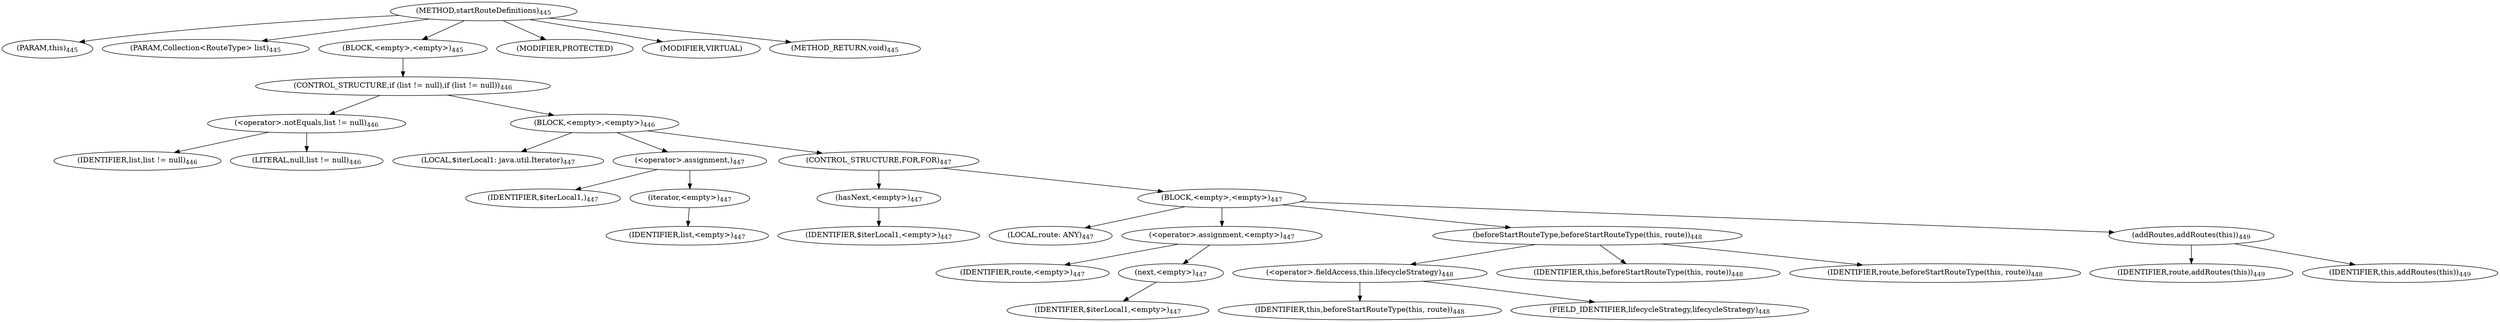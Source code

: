 digraph "startRouteDefinitions" {  
"1190" [label = <(METHOD,startRouteDefinitions)<SUB>445</SUB>> ]
"83" [label = <(PARAM,this)<SUB>445</SUB>> ]
"1191" [label = <(PARAM,Collection&lt;RouteType&gt; list)<SUB>445</SUB>> ]
"1192" [label = <(BLOCK,&lt;empty&gt;,&lt;empty&gt;)<SUB>445</SUB>> ]
"1193" [label = <(CONTROL_STRUCTURE,if (list != null),if (list != null))<SUB>446</SUB>> ]
"1194" [label = <(&lt;operator&gt;.notEquals,list != null)<SUB>446</SUB>> ]
"1195" [label = <(IDENTIFIER,list,list != null)<SUB>446</SUB>> ]
"1196" [label = <(LITERAL,null,list != null)<SUB>446</SUB>> ]
"1197" [label = <(BLOCK,&lt;empty&gt;,&lt;empty&gt;)<SUB>446</SUB>> ]
"1198" [label = <(LOCAL,$iterLocal1: java.util.Iterator)<SUB>447</SUB>> ]
"1199" [label = <(&lt;operator&gt;.assignment,)<SUB>447</SUB>> ]
"1200" [label = <(IDENTIFIER,$iterLocal1,)<SUB>447</SUB>> ]
"1201" [label = <(iterator,&lt;empty&gt;)<SUB>447</SUB>> ]
"1202" [label = <(IDENTIFIER,list,&lt;empty&gt;)<SUB>447</SUB>> ]
"1203" [label = <(CONTROL_STRUCTURE,FOR,FOR)<SUB>447</SUB>> ]
"1204" [label = <(hasNext,&lt;empty&gt;)<SUB>447</SUB>> ]
"1205" [label = <(IDENTIFIER,$iterLocal1,&lt;empty&gt;)<SUB>447</SUB>> ]
"1206" [label = <(BLOCK,&lt;empty&gt;,&lt;empty&gt;)<SUB>447</SUB>> ]
"1207" [label = <(LOCAL,route: ANY)<SUB>447</SUB>> ]
"1208" [label = <(&lt;operator&gt;.assignment,&lt;empty&gt;)<SUB>447</SUB>> ]
"1209" [label = <(IDENTIFIER,route,&lt;empty&gt;)<SUB>447</SUB>> ]
"1210" [label = <(next,&lt;empty&gt;)<SUB>447</SUB>> ]
"1211" [label = <(IDENTIFIER,$iterLocal1,&lt;empty&gt;)<SUB>447</SUB>> ]
"1212" [label = <(beforeStartRouteType,beforeStartRouteType(this, route))<SUB>448</SUB>> ]
"1213" [label = <(&lt;operator&gt;.fieldAccess,this.lifecycleStrategy)<SUB>448</SUB>> ]
"1214" [label = <(IDENTIFIER,this,beforeStartRouteType(this, route))<SUB>448</SUB>> ]
"1215" [label = <(FIELD_IDENTIFIER,lifecycleStrategy,lifecycleStrategy)<SUB>448</SUB>> ]
"82" [label = <(IDENTIFIER,this,beforeStartRouteType(this, route))<SUB>448</SUB>> ]
"1216" [label = <(IDENTIFIER,route,beforeStartRouteType(this, route))<SUB>448</SUB>> ]
"1217" [label = <(addRoutes,addRoutes(this))<SUB>449</SUB>> ]
"1218" [label = <(IDENTIFIER,route,addRoutes(this))<SUB>449</SUB>> ]
"84" [label = <(IDENTIFIER,this,addRoutes(this))<SUB>449</SUB>> ]
"1219" [label = <(MODIFIER,PROTECTED)> ]
"1220" [label = <(MODIFIER,VIRTUAL)> ]
"1221" [label = <(METHOD_RETURN,void)<SUB>445</SUB>> ]
  "1190" -> "83" 
  "1190" -> "1191" 
  "1190" -> "1192" 
  "1190" -> "1219" 
  "1190" -> "1220" 
  "1190" -> "1221" 
  "1192" -> "1193" 
  "1193" -> "1194" 
  "1193" -> "1197" 
  "1194" -> "1195" 
  "1194" -> "1196" 
  "1197" -> "1198" 
  "1197" -> "1199" 
  "1197" -> "1203" 
  "1199" -> "1200" 
  "1199" -> "1201" 
  "1201" -> "1202" 
  "1203" -> "1204" 
  "1203" -> "1206" 
  "1204" -> "1205" 
  "1206" -> "1207" 
  "1206" -> "1208" 
  "1206" -> "1212" 
  "1206" -> "1217" 
  "1208" -> "1209" 
  "1208" -> "1210" 
  "1210" -> "1211" 
  "1212" -> "1213" 
  "1212" -> "82" 
  "1212" -> "1216" 
  "1213" -> "1214" 
  "1213" -> "1215" 
  "1217" -> "1218" 
  "1217" -> "84" 
}
